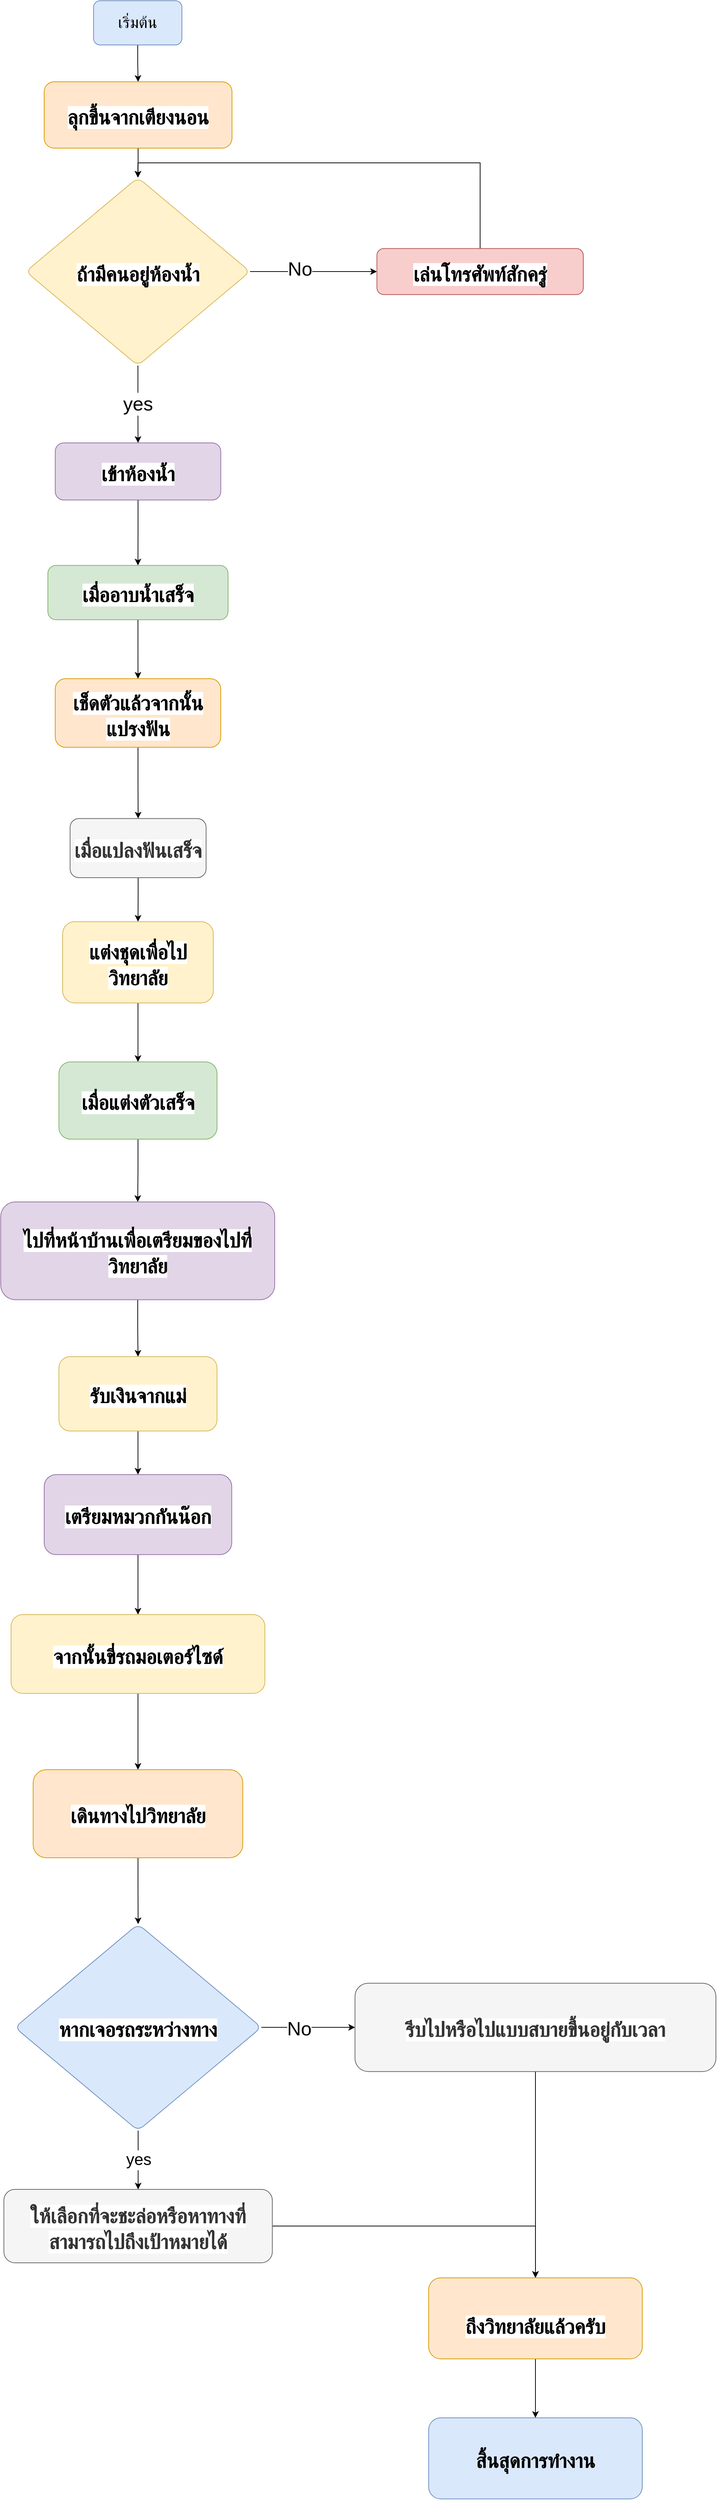 <mxfile version="20.6.0" type="github">
  <diagram id="bUj-ngnEUEQJwS3um5YW" name="Page-1">
    <mxGraphModel dx="3968" dy="2284" grid="1" gridSize="10" guides="1" tooltips="1" connect="1" arrows="1" fold="1" page="1" pageScale="1" pageWidth="850" pageHeight="1100" math="0" shadow="0">
      <root>
        <mxCell id="0" />
        <mxCell id="1" parent="0" />
        <mxCell id="1L6s1kHgMgdUUQV8_ZAs-3" value="" style="edgeStyle=orthogonalEdgeStyle;rounded=0;orthogonalLoop=1;jettySize=auto;html=1;fontSize=22;" edge="1" parent="1" source="1L6s1kHgMgdUUQV8_ZAs-1" target="1L6s1kHgMgdUUQV8_ZAs-2">
          <mxGeometry relative="1" as="geometry" />
        </mxCell>
        <mxCell id="1L6s1kHgMgdUUQV8_ZAs-1" value="&lt;font style=&quot;font-size: 22px;&quot;&gt;เริ่มต้น&lt;/font&gt;" style="rounded=1;whiteSpace=wrap;html=1;fillColor=#dae8fc;strokeColor=#6c8ebf;" vertex="1" parent="1">
          <mxGeometry x="365" y="40" width="120" height="60" as="geometry" />
        </mxCell>
        <mxCell id="1L6s1kHgMgdUUQV8_ZAs-7" value="" style="edgeStyle=orthogonalEdgeStyle;rounded=0;orthogonalLoop=1;jettySize=auto;html=1;fontFamily=Helvetica;fontSize=22;fontColor=#000000;" edge="1" parent="1" source="1L6s1kHgMgdUUQV8_ZAs-2" target="1L6s1kHgMgdUUQV8_ZAs-6">
          <mxGeometry relative="1" as="geometry" />
        </mxCell>
        <mxCell id="1L6s1kHgMgdUUQV8_ZAs-2" value="&lt;h3 style=&quot;box-sizing: border-box; margin-top: 24px; margin-bottom: 16px; font-size: 1.25em; font-weight: var(--base-text-weight-semibold, 600); line-height: 1.25; text-align: start;&quot; dir=&quot;auto&quot;&gt;&lt;span style=&quot;background-color: rgb(255, 255, 255);&quot;&gt;ลุกขึ้นจากเตียงนอน&lt;/span&gt;&lt;/h3&gt;" style="whiteSpace=wrap;html=1;rounded=1;fontSize=22;fillColor=#ffe6cc;strokeColor=#d79b00;" vertex="1" parent="1">
          <mxGeometry x="298" y="150" width="255" height="90" as="geometry" />
        </mxCell>
        <mxCell id="1L6s1kHgMgdUUQV8_ZAs-9" value="&lt;font style=&quot;font-size: 26px;&quot;&gt;yes&lt;/font&gt;" style="edgeStyle=orthogonalEdgeStyle;rounded=0;orthogonalLoop=1;jettySize=auto;html=1;fontFamily=Helvetica;fontSize=22;fontColor=#000000;" edge="1" parent="1" source="1L6s1kHgMgdUUQV8_ZAs-6" target="1L6s1kHgMgdUUQV8_ZAs-8">
          <mxGeometry relative="1" as="geometry" />
        </mxCell>
        <mxCell id="1L6s1kHgMgdUUQV8_ZAs-11" value="" style="edgeStyle=orthogonalEdgeStyle;rounded=0;orthogonalLoop=1;jettySize=auto;html=1;fontFamily=Helvetica;fontSize=22;fontColor=#000000;" edge="1" parent="1" source="1L6s1kHgMgdUUQV8_ZAs-6" target="1L6s1kHgMgdUUQV8_ZAs-10">
          <mxGeometry relative="1" as="geometry" />
        </mxCell>
        <mxCell id="1L6s1kHgMgdUUQV8_ZAs-49" value="No" style="edgeLabel;html=1;align=center;verticalAlign=middle;resizable=0;points=[];fontSize=26;fontFamily=Helvetica;fontColor=#000000;" vertex="1" connectable="0" parent="1L6s1kHgMgdUUQV8_ZAs-11">
          <mxGeometry x="-0.216" y="4" relative="1" as="geometry">
            <mxPoint as="offset" />
          </mxGeometry>
        </mxCell>
        <mxCell id="1L6s1kHgMgdUUQV8_ZAs-6" value="&lt;h3 style=&quot;box-sizing: border-box; margin-top: 24px; margin-bottom: 16px; font-size: 1.25em; font-weight: var(--base-text-weight-semibold, 600); line-height: 1.25; text-align: start;&quot; dir=&quot;auto&quot;&gt;&lt;span style=&quot;background-color: rgb(255, 255, 255);&quot;&gt;ถ้ามีคนอยู่ห้องน้ำ&lt;/span&gt;&lt;/h3&gt;" style="rhombus;whiteSpace=wrap;html=1;fontSize=22;rounded=1;fillColor=#fff2cc;strokeColor=#d6b656;" vertex="1" parent="1">
          <mxGeometry x="273" y="280" width="304.5" height="255" as="geometry" />
        </mxCell>
        <mxCell id="1L6s1kHgMgdUUQV8_ZAs-17" value="" style="edgeStyle=orthogonalEdgeStyle;rounded=0;orthogonalLoop=1;jettySize=auto;html=1;fontFamily=Helvetica;fontSize=22;fontColor=#000000;" edge="1" parent="1" source="1L6s1kHgMgdUUQV8_ZAs-8" target="1L6s1kHgMgdUUQV8_ZAs-16">
          <mxGeometry relative="1" as="geometry" />
        </mxCell>
        <mxCell id="1L6s1kHgMgdUUQV8_ZAs-8" value="&lt;h3 style=&quot;box-sizing: border-box; margin-top: 24px; margin-bottom: 16px; font-size: 1.25em; font-weight: var(--base-text-weight-semibold, 600); line-height: 1.25; text-align: start;&quot; dir=&quot;auto&quot;&gt;&lt;span style=&quot;background-color: rgb(255, 255, 255);&quot;&gt;เข้าห้องน้ำ&lt;/span&gt;&lt;/h3&gt;" style="whiteSpace=wrap;html=1;fontSize=22;rounded=1;fillColor=#e1d5e7;strokeColor=#9673a6;" vertex="1" parent="1">
          <mxGeometry x="313" y="640" width="224.75" height="77.5" as="geometry" />
        </mxCell>
        <mxCell id="1L6s1kHgMgdUUQV8_ZAs-14" style="edgeStyle=orthogonalEdgeStyle;rounded=0;orthogonalLoop=1;jettySize=auto;html=1;exitX=0.5;exitY=0;exitDx=0;exitDy=0;entryX=0.5;entryY=0;entryDx=0;entryDy=0;fontFamily=Helvetica;fontSize=22;fontColor=#000000;" edge="1" parent="1" source="1L6s1kHgMgdUUQV8_ZAs-10" target="1L6s1kHgMgdUUQV8_ZAs-6">
          <mxGeometry relative="1" as="geometry" />
        </mxCell>
        <mxCell id="1L6s1kHgMgdUUQV8_ZAs-10" value="&lt;h3 style=&quot;box-sizing: border-box; margin-top: 24px; margin-bottom: 16px; font-size: 1.25em; font-weight: var(--base-text-weight-semibold, 600); line-height: 1.25; text-align: start;&quot; dir=&quot;auto&quot;&gt;&lt;span style=&quot;background-color: rgb(255, 255, 255);&quot;&gt;เล่นโทรศัพท์สักครู่&lt;/span&gt;&lt;/h3&gt;" style="whiteSpace=wrap;html=1;fontSize=22;rounded=1;fillColor=#f8cecc;strokeColor=#b85450;" vertex="1" parent="1">
          <mxGeometry x="749.75" y="376.25" width="280.25" height="62.5" as="geometry" />
        </mxCell>
        <mxCell id="1L6s1kHgMgdUUQV8_ZAs-19" value="" style="edgeStyle=orthogonalEdgeStyle;rounded=0;orthogonalLoop=1;jettySize=auto;html=1;fontFamily=Helvetica;fontSize=22;fontColor=#000000;" edge="1" parent="1" source="1L6s1kHgMgdUUQV8_ZAs-16" target="1L6s1kHgMgdUUQV8_ZAs-18">
          <mxGeometry relative="1" as="geometry" />
        </mxCell>
        <mxCell id="1L6s1kHgMgdUUQV8_ZAs-16" value="&lt;h3 style=&quot;box-sizing: border-box; margin-top: 24px; margin-bottom: 16px; font-size: 1.25em; font-weight: var(--base-text-weight-semibold, 600); line-height: 1.25; text-align: start;&quot; dir=&quot;auto&quot;&gt;&lt;span style=&quot;background-color: rgb(255, 255, 255);&quot;&gt;เมื่ออาบน้ำเสร็จ&lt;/span&gt;&lt;/h3&gt;" style="whiteSpace=wrap;html=1;fontSize=22;rounded=1;fillColor=#d5e8d4;strokeColor=#82b366;" vertex="1" parent="1">
          <mxGeometry x="303" y="806.25" width="244.63" height="73.75" as="geometry" />
        </mxCell>
        <mxCell id="1L6s1kHgMgdUUQV8_ZAs-21" value="" style="edgeStyle=orthogonalEdgeStyle;rounded=0;orthogonalLoop=1;jettySize=auto;html=1;fontFamily=Helvetica;fontSize=22;fontColor=#000000;" edge="1" parent="1" source="1L6s1kHgMgdUUQV8_ZAs-18" target="1L6s1kHgMgdUUQV8_ZAs-20">
          <mxGeometry relative="1" as="geometry" />
        </mxCell>
        <mxCell id="1L6s1kHgMgdUUQV8_ZAs-18" value="&lt;h3 style=&quot;box-sizing: border-box; margin-top: 24px; margin-bottom: 16px; font-size: 1.25em; font-weight: var(--base-text-weight-semibold, 600); line-height: 1.25;&quot; dir=&quot;auto&quot;&gt;&lt;span style=&quot;background-color: rgb(255, 255, 255);&quot;&gt;เช็ดตัวแล้วจากนั้นแปรงฟัน&lt;/span&gt;&lt;/h3&gt;" style="whiteSpace=wrap;html=1;fontSize=22;rounded=1;align=center;fillColor=#ffe6cc;strokeColor=#d79b00;" vertex="1" parent="1">
          <mxGeometry x="313" y="960" width="224.69" height="93.13" as="geometry" />
        </mxCell>
        <mxCell id="1L6s1kHgMgdUUQV8_ZAs-23" value="" style="edgeStyle=orthogonalEdgeStyle;rounded=0;orthogonalLoop=1;jettySize=auto;html=1;fontFamily=Helvetica;fontSize=22;fontColor=#000000;" edge="1" parent="1" source="1L6s1kHgMgdUUQV8_ZAs-20" target="1L6s1kHgMgdUUQV8_ZAs-22">
          <mxGeometry relative="1" as="geometry" />
        </mxCell>
        <mxCell id="1L6s1kHgMgdUUQV8_ZAs-20" value="&lt;h3 style=&quot;box-sizing: border-box; margin-top: 24px; margin-bottom: 16px; font-size: 1.25em; font-weight: var(--base-text-weight-semibold, 600); line-height: 1.25;&quot; dir=&quot;auto&quot;&gt;&lt;span style=&quot;background-color: rgb(255, 255, 255);&quot;&gt;เมื่อแปลงฟันเสร็จ&lt;/span&gt;&lt;/h3&gt;" style="whiteSpace=wrap;html=1;fontSize=22;rounded=1;align=center;fillColor=#f5f5f5;fontColor=#333333;strokeColor=#666666;" vertex="1" parent="1">
          <mxGeometry x="333.18" y="1149.7" width="184.65" height="80.3" as="geometry" />
        </mxCell>
        <mxCell id="1L6s1kHgMgdUUQV8_ZAs-25" value="" style="edgeStyle=orthogonalEdgeStyle;rounded=0;orthogonalLoop=1;jettySize=auto;html=1;fontFamily=Helvetica;fontSize=22;fontColor=#000000;" edge="1" parent="1" source="1L6s1kHgMgdUUQV8_ZAs-22" target="1L6s1kHgMgdUUQV8_ZAs-24">
          <mxGeometry relative="1" as="geometry" />
        </mxCell>
        <mxCell id="1L6s1kHgMgdUUQV8_ZAs-22" value="&lt;h3 style=&quot;box-sizing: border-box; margin-top: 24px; margin-bottom: 16px; font-size: 1.25em; font-weight: var(--base-text-weight-semibold, 600); line-height: 1.25;&quot; dir=&quot;auto&quot;&gt;&lt;span style=&quot;background-color: rgb(255, 255, 255);&quot;&gt;แต่งชุดเพื่อไปวิทยาลัย&lt;/span&gt;&lt;/h3&gt;" style="whiteSpace=wrap;html=1;fontSize=22;rounded=1;align=center;fillColor=#fff2cc;strokeColor=#d6b656;" vertex="1" parent="1">
          <mxGeometry x="323" y="1289.7" width="204.65" height="110.3" as="geometry" />
        </mxCell>
        <mxCell id="1L6s1kHgMgdUUQV8_ZAs-27" value="" style="edgeStyle=orthogonalEdgeStyle;rounded=0;orthogonalLoop=1;jettySize=auto;html=1;fontFamily=Helvetica;fontSize=22;fontColor=#000000;" edge="1" parent="1" source="1L6s1kHgMgdUUQV8_ZAs-24" target="1L6s1kHgMgdUUQV8_ZAs-26">
          <mxGeometry relative="1" as="geometry" />
        </mxCell>
        <mxCell id="1L6s1kHgMgdUUQV8_ZAs-24" value="&lt;h3 style=&quot;box-sizing: border-box; margin-top: 24px; margin-bottom: 16px; font-size: 1.25em; font-weight: var(--base-text-weight-semibold, 600); line-height: 1.25; text-align: start;&quot; dir=&quot;auto&quot;&gt;&lt;span style=&quot;background-color: rgb(255, 255, 255);&quot;&gt;เมื่อแต่งตัวเสร็จ&lt;/span&gt;&lt;/h3&gt;" style="whiteSpace=wrap;html=1;fontSize=22;rounded=1;fillColor=#d5e8d4;strokeColor=#82b366;" vertex="1" parent="1">
          <mxGeometry x="318" y="1480" width="214.68" height="104.85" as="geometry" />
        </mxCell>
        <mxCell id="1L6s1kHgMgdUUQV8_ZAs-29" value="" style="edgeStyle=orthogonalEdgeStyle;rounded=0;orthogonalLoop=1;jettySize=auto;html=1;fontFamily=Helvetica;fontSize=22;fontColor=#000000;" edge="1" parent="1" source="1L6s1kHgMgdUUQV8_ZAs-26" target="1L6s1kHgMgdUUQV8_ZAs-28">
          <mxGeometry relative="1" as="geometry" />
        </mxCell>
        <mxCell id="1L6s1kHgMgdUUQV8_ZAs-26" value="&lt;h3 style=&quot;box-sizing: border-box; margin-top: 24px; margin-bottom: 16px; font-size: 1.25em; font-weight: var(--base-text-weight-semibold, 600); line-height: 1.25;&quot; dir=&quot;auto&quot;&gt;&lt;span style=&quot;background-color: rgb(255, 255, 255);&quot;&gt;ไปที่หน้าบ้านเพื่อเตรียมของไปที่วิทยาลัย&lt;/span&gt;&lt;/h3&gt;" style="whiteSpace=wrap;html=1;fontSize=22;rounded=1;align=center;fillColor=#e1d5e7;strokeColor=#9673a6;" vertex="1" parent="1">
          <mxGeometry x="239" y="1670" width="372" height="132.73" as="geometry" />
        </mxCell>
        <mxCell id="1L6s1kHgMgdUUQV8_ZAs-31" value="" style="edgeStyle=orthogonalEdgeStyle;rounded=0;orthogonalLoop=1;jettySize=auto;html=1;fontFamily=Helvetica;fontSize=22;fontColor=#000000;" edge="1" parent="1" source="1L6s1kHgMgdUUQV8_ZAs-28" target="1L6s1kHgMgdUUQV8_ZAs-30">
          <mxGeometry relative="1" as="geometry" />
        </mxCell>
        <mxCell id="1L6s1kHgMgdUUQV8_ZAs-28" value="&lt;h3 style=&quot;box-sizing: border-box; margin-top: 24px; margin-bottom: 16px; font-size: 1.25em; font-weight: var(--base-text-weight-semibold, 600); line-height: 1.25; text-align: start;&quot; dir=&quot;auto&quot;&gt;&lt;span style=&quot;background-color: rgb(255, 255, 255);&quot;&gt;รับเงินจากแม่&lt;/span&gt;&lt;/h3&gt;" style="whiteSpace=wrap;html=1;fontSize=22;rounded=1;fillColor=#fff2cc;strokeColor=#d6b656;" vertex="1" parent="1">
          <mxGeometry x="318" y="1880" width="214.67" height="100.9" as="geometry" />
        </mxCell>
        <mxCell id="1L6s1kHgMgdUUQV8_ZAs-33" value="" style="edgeStyle=orthogonalEdgeStyle;rounded=0;orthogonalLoop=1;jettySize=auto;html=1;fontFamily=Helvetica;fontSize=22;fontColor=#000000;" edge="1" parent="1" source="1L6s1kHgMgdUUQV8_ZAs-30" target="1L6s1kHgMgdUUQV8_ZAs-32">
          <mxGeometry relative="1" as="geometry" />
        </mxCell>
        <mxCell id="1L6s1kHgMgdUUQV8_ZAs-30" value="&lt;h3 style=&quot;box-sizing: border-box; margin-top: 24px; margin-bottom: 16px; font-size: 1.25em; font-weight: var(--base-text-weight-semibold, 600); line-height: 1.25; text-align: start;&quot; dir=&quot;auto&quot;&gt;&lt;span style=&quot;background-color: rgb(255, 255, 255);&quot;&gt;เตรียมหมวกกันน๊อก&lt;/span&gt;&lt;/h3&gt;" style="whiteSpace=wrap;html=1;fontSize=22;rounded=1;fillColor=#e1d5e7;strokeColor=#9673a6;" vertex="1" parent="1">
          <mxGeometry x="298" y="2040" width="254.67" height="108.65" as="geometry" />
        </mxCell>
        <mxCell id="1L6s1kHgMgdUUQV8_ZAs-36" value="" style="edgeStyle=orthogonalEdgeStyle;rounded=0;orthogonalLoop=1;jettySize=auto;html=1;fontFamily=Helvetica;fontSize=22;fontColor=#000000;" edge="1" parent="1" source="1L6s1kHgMgdUUQV8_ZAs-32" target="1L6s1kHgMgdUUQV8_ZAs-35">
          <mxGeometry relative="1" as="geometry" />
        </mxCell>
        <mxCell id="1L6s1kHgMgdUUQV8_ZAs-32" value="&lt;h3 style=&quot;box-sizing: border-box; margin-top: 24px; margin-bottom: 16px; font-size: 1.25em; font-weight: var(--base-text-weight-semibold, 600); line-height: 1.25; text-align: start;&quot; dir=&quot;auto&quot;&gt;&lt;span style=&quot;background-color: rgb(255, 255, 255);&quot;&gt;จากนั้นขี่รถมอเตอร์ไซด์&lt;/span&gt;&lt;/h3&gt;" style="whiteSpace=wrap;html=1;fontSize=22;rounded=1;fillColor=#fff2cc;strokeColor=#d6b656;" vertex="1" parent="1">
          <mxGeometry x="253.0" y="2230" width="344.67" height="107.03" as="geometry" />
        </mxCell>
        <mxCell id="1L6s1kHgMgdUUQV8_ZAs-38" value="" style="edgeStyle=orthogonalEdgeStyle;rounded=0;orthogonalLoop=1;jettySize=auto;html=1;fontFamily=Helvetica;fontSize=22;fontColor=#000000;" edge="1" parent="1" source="1L6s1kHgMgdUUQV8_ZAs-35" target="1L6s1kHgMgdUUQV8_ZAs-37">
          <mxGeometry relative="1" as="geometry" />
        </mxCell>
        <mxCell id="1L6s1kHgMgdUUQV8_ZAs-35" value="&lt;h3 style=&quot;box-sizing: border-box; margin-top: 24px; margin-bottom: 16px; font-size: 1.25em; font-weight: var(--base-text-weight-semibold, 600); line-height: 1.25; text-align: start;&quot; dir=&quot;auto&quot;&gt;&lt;span style=&quot;background-color: rgb(255, 255, 255);&quot;&gt;เดินทางไปวิทยาลัย&lt;/span&gt;&lt;/h3&gt;" style="whiteSpace=wrap;html=1;fontSize=22;rounded=1;fillColor=#ffe6cc;strokeColor=#d79b00;" vertex="1" parent="1">
          <mxGeometry x="283" y="2440.55" width="284.67" height="119.45" as="geometry" />
        </mxCell>
        <mxCell id="1L6s1kHgMgdUUQV8_ZAs-40" value="" style="edgeStyle=orthogonalEdgeStyle;rounded=0;orthogonalLoop=1;jettySize=auto;html=1;fontFamily=Helvetica;fontSize=22;fontColor=#000000;" edge="1" parent="1" source="1L6s1kHgMgdUUQV8_ZAs-37" target="1L6s1kHgMgdUUQV8_ZAs-39">
          <mxGeometry relative="1" as="geometry" />
        </mxCell>
        <mxCell id="1L6s1kHgMgdUUQV8_ZAs-50" value="No" style="edgeLabel;html=1;align=center;verticalAlign=middle;resizable=0;points=[];fontSize=26;fontFamily=Helvetica;fontColor=#000000;" vertex="1" connectable="0" parent="1L6s1kHgMgdUUQV8_ZAs-40">
          <mxGeometry x="-0.195" y="-2" relative="1" as="geometry">
            <mxPoint as="offset" />
          </mxGeometry>
        </mxCell>
        <mxCell id="1L6s1kHgMgdUUQV8_ZAs-42" value="yes" style="edgeStyle=orthogonalEdgeStyle;rounded=0;orthogonalLoop=1;jettySize=auto;html=1;fontFamily=Helvetica;fontSize=22;fontColor=#000000;" edge="1" parent="1" source="1L6s1kHgMgdUUQV8_ZAs-37" target="1L6s1kHgMgdUUQV8_ZAs-41">
          <mxGeometry relative="1" as="geometry" />
        </mxCell>
        <mxCell id="1L6s1kHgMgdUUQV8_ZAs-37" value="&lt;h3 style=&quot;box-sizing: border-box; margin-top: 24px; margin-bottom: 16px; font-size: 1.25em; font-weight: var(--base-text-weight-semibold, 600); line-height: 1.25; text-align: start;&quot; dir=&quot;auto&quot;&gt;&lt;span style=&quot;background-color: rgb(255, 255, 255);&quot;&gt;หากเจอรถระหว่างทาง&lt;/span&gt;&lt;/h3&gt;" style="rhombus;whiteSpace=wrap;html=1;fontSize=22;rounded=1;fillColor=#dae8fc;strokeColor=#6c8ebf;" vertex="1" parent="1">
          <mxGeometry x="258.17" y="2650" width="334.67" height="280.28" as="geometry" />
        </mxCell>
        <mxCell id="1L6s1kHgMgdUUQV8_ZAs-45" value="" style="edgeStyle=orthogonalEdgeStyle;rounded=0;orthogonalLoop=1;jettySize=auto;html=1;fontFamily=Helvetica;fontSize=22;fontColor=#000000;" edge="1" parent="1" source="1L6s1kHgMgdUUQV8_ZAs-39" target="1L6s1kHgMgdUUQV8_ZAs-44">
          <mxGeometry relative="1" as="geometry" />
        </mxCell>
        <mxCell id="1L6s1kHgMgdUUQV8_ZAs-39" value="&lt;h3 style=&quot;box-sizing: border-box; margin-top: 24px; margin-bottom: 16px; font-size: 1.25em; font-weight: var(--base-text-weight-semibold, 600); line-height: 1.25; text-align: start;&quot; dir=&quot;auto&quot;&gt;&lt;span style=&quot;background-color: rgb(255, 255, 255);&quot;&gt;รีบไปหรือไปแบบสบายขึ้นอยู่กับเวลา&lt;/span&gt;&lt;/h3&gt;" style="whiteSpace=wrap;html=1;fontSize=22;rounded=1;fillColor=#f5f5f5;fontColor=#333333;strokeColor=#666666;" vertex="1" parent="1">
          <mxGeometry x="720" y="2730.21" width="490" height="119.86" as="geometry" />
        </mxCell>
        <mxCell id="1L6s1kHgMgdUUQV8_ZAs-46" style="edgeStyle=orthogonalEdgeStyle;rounded=0;orthogonalLoop=1;jettySize=auto;html=1;exitX=1;exitY=0.5;exitDx=0;exitDy=0;entryX=0.5;entryY=0;entryDx=0;entryDy=0;fontFamily=Helvetica;fontSize=22;fontColor=#000000;" edge="1" parent="1" source="1L6s1kHgMgdUUQV8_ZAs-41" target="1L6s1kHgMgdUUQV8_ZAs-44">
          <mxGeometry relative="1" as="geometry" />
        </mxCell>
        <mxCell id="1L6s1kHgMgdUUQV8_ZAs-41" value="&lt;h3 style=&quot;box-sizing: border-box; margin-top: 24px; margin-bottom: 16px; font-size: 1.25em; font-weight: var(--base-text-weight-semibold, 600); line-height: 1.25;&quot; dir=&quot;auto&quot;&gt;&lt;span style=&quot;background-color: rgb(255, 255, 255);&quot;&gt;ให้เลือกที่จะชะล่อหรือหาทางที่สามารถไปถึงเป้าหมายได้&lt;/span&gt;&lt;/h3&gt;" style="whiteSpace=wrap;html=1;fontSize=22;rounded=1;align=center;fillColor=#f5f5f5;fontColor=#333333;strokeColor=#666666;" vertex="1" parent="1">
          <mxGeometry x="243.26" y="3010" width="364.5" height="99.58" as="geometry" />
        </mxCell>
        <mxCell id="1L6s1kHgMgdUUQV8_ZAs-48" value="" style="edgeStyle=orthogonalEdgeStyle;rounded=0;orthogonalLoop=1;jettySize=auto;html=1;fontFamily=Helvetica;fontSize=22;fontColor=#000000;" edge="1" parent="1" source="1L6s1kHgMgdUUQV8_ZAs-44" target="1L6s1kHgMgdUUQV8_ZAs-47">
          <mxGeometry relative="1" as="geometry" />
        </mxCell>
        <mxCell id="1L6s1kHgMgdUUQV8_ZAs-44" value="&lt;h3 style=&quot;box-sizing: border-box; margin-top: 24px; font-size: 1.25em; font-weight: var(--base-text-weight-semibold, 600); line-height: 1.25; text-align: start; margin-bottom: 0px !important;&quot; dir=&quot;auto&quot;&gt;&lt;span style=&quot;background-color: rgb(255, 255, 255);&quot;&gt;ถึงวิทยาลัยแล้วครับ&lt;/span&gt;&lt;/h3&gt;" style="whiteSpace=wrap;html=1;fontSize=22;rounded=1;fillColor=#ffe6cc;strokeColor=#d79b00;" vertex="1" parent="1">
          <mxGeometry x="819.96" y="3130" width="290.09" height="110" as="geometry" />
        </mxCell>
        <mxCell id="1L6s1kHgMgdUUQV8_ZAs-47" value="&lt;h3 style=&quot;box-sizing: border-box; margin-top: 24px; margin-bottom: 16px; font-size: 1.25em; font-weight: var(--base-text-weight-semibold, 600); line-height: 1.25; text-align: start;&quot; dir=&quot;auto&quot;&gt;สิ้นสุดการทำงาน&lt;/h3&gt;" style="whiteSpace=wrap;html=1;fontSize=22;rounded=1;fillColor=#dae8fc;strokeColor=#6c8ebf;" vertex="1" parent="1">
          <mxGeometry x="819.96" y="3320" width="290.09" height="110" as="geometry" />
        </mxCell>
      </root>
    </mxGraphModel>
  </diagram>
</mxfile>
